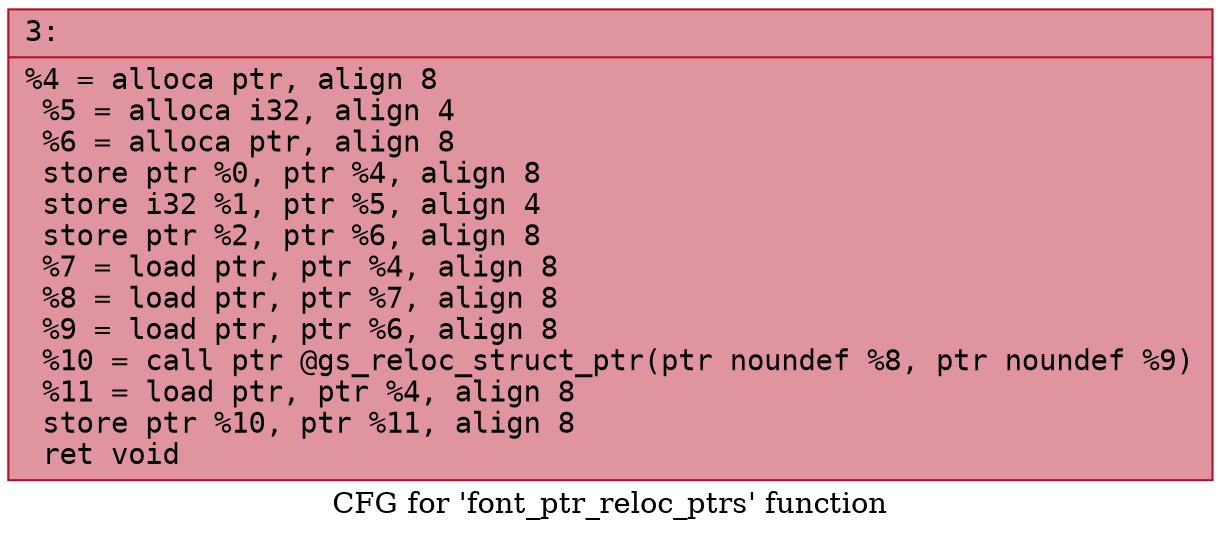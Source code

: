 digraph "CFG for 'font_ptr_reloc_ptrs' function" {
	label="CFG for 'font_ptr_reloc_ptrs' function";

	Node0x600002011b80 [shape=record,color="#b70d28ff", style=filled, fillcolor="#b70d2870" fontname="Courier",label="{3:\l|  %4 = alloca ptr, align 8\l  %5 = alloca i32, align 4\l  %6 = alloca ptr, align 8\l  store ptr %0, ptr %4, align 8\l  store i32 %1, ptr %5, align 4\l  store ptr %2, ptr %6, align 8\l  %7 = load ptr, ptr %4, align 8\l  %8 = load ptr, ptr %7, align 8\l  %9 = load ptr, ptr %6, align 8\l  %10 = call ptr @gs_reloc_struct_ptr(ptr noundef %8, ptr noundef %9)\l  %11 = load ptr, ptr %4, align 8\l  store ptr %10, ptr %11, align 8\l  ret void\l}"];
}

